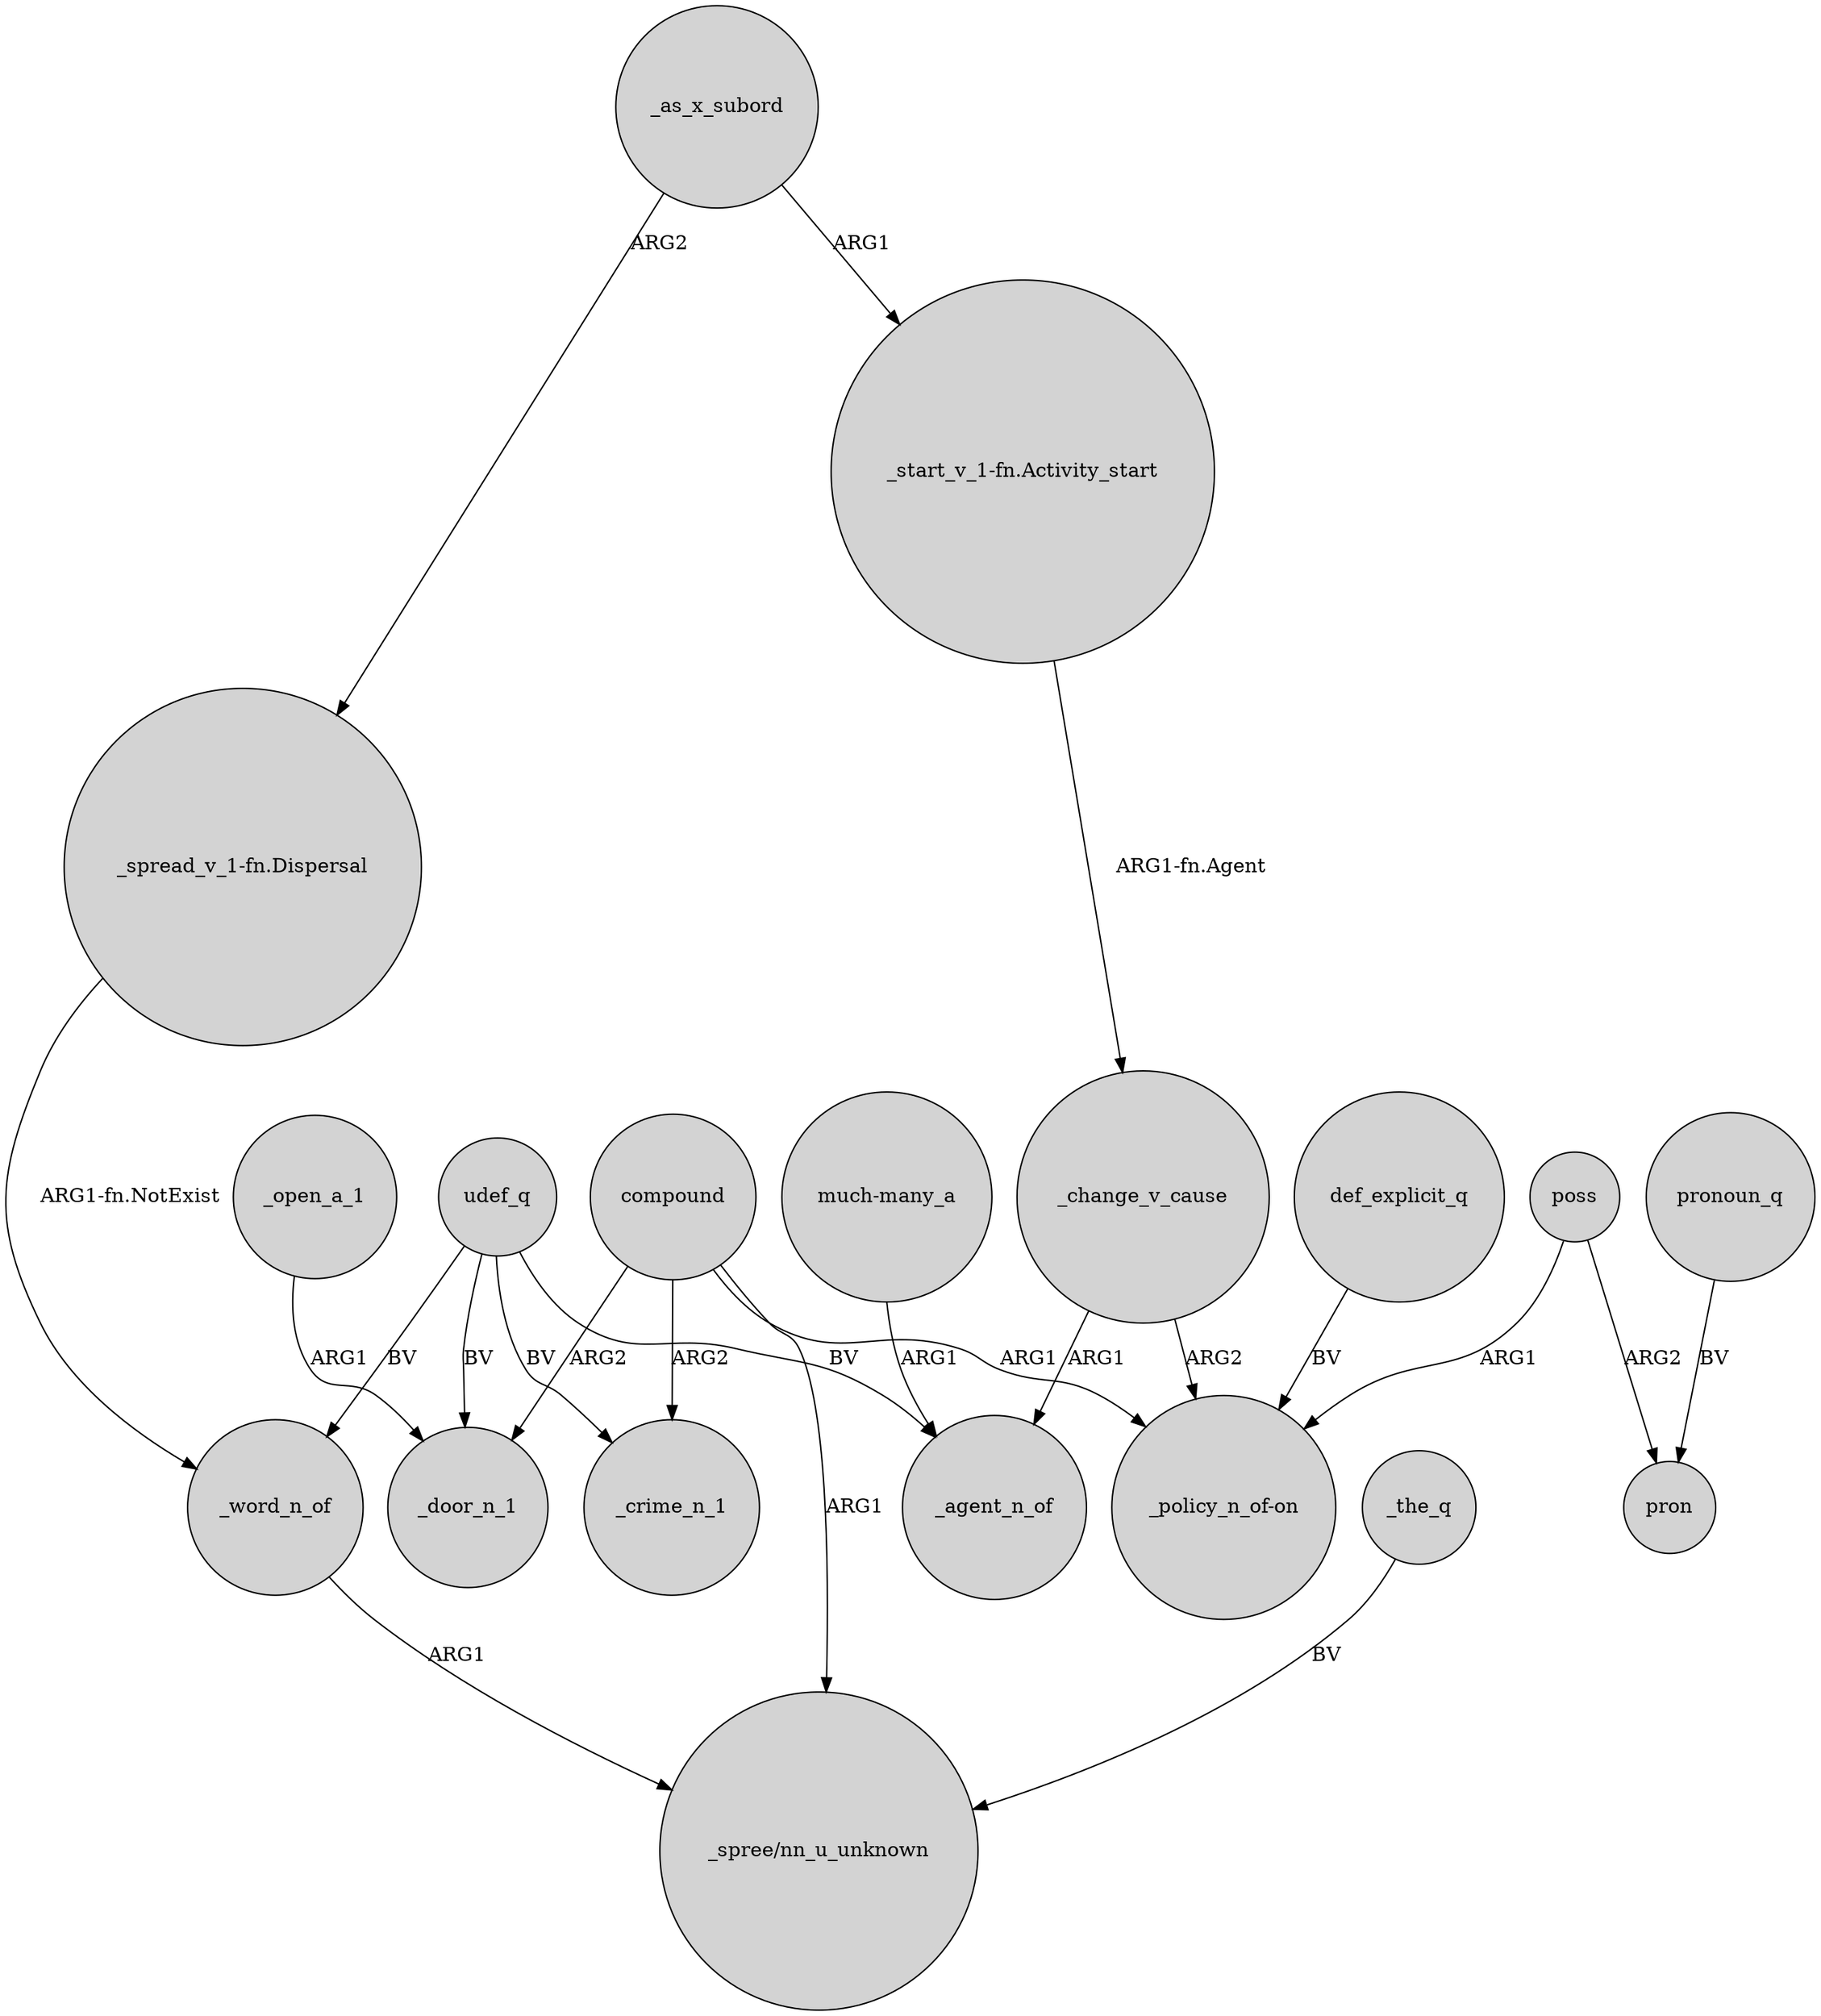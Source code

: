 digraph {
	node [shape=circle style=filled]
	udef_q -> _door_n_1 [label=BV]
	_the_q -> "_spree/nn_u_unknown" [label=BV]
	_as_x_subord -> "_start_v_1-fn.Activity_start" [label=ARG1]
	_word_n_of -> "_spree/nn_u_unknown" [label=ARG1]
	poss -> pron [label=ARG2]
	compound -> "_spree/nn_u_unknown" [label=ARG1]
	udef_q -> _word_n_of [label=BV]
	poss -> "_policy_n_of-on" [label=ARG1]
	def_explicit_q -> "_policy_n_of-on" [label=BV]
	"_spread_v_1-fn.Dispersal" -> _word_n_of [label="ARG1-fn.NotExist"]
	pronoun_q -> pron [label=BV]
	_as_x_subord -> "_spread_v_1-fn.Dispersal" [label=ARG2]
	compound -> "_policy_n_of-on" [label=ARG1]
	_change_v_cause -> "_policy_n_of-on" [label=ARG2]
	compound -> _crime_n_1 [label=ARG2]
	_open_a_1 -> _door_n_1 [label=ARG1]
	compound -> _door_n_1 [label=ARG2]
	udef_q -> _crime_n_1 [label=BV]
	_change_v_cause -> _agent_n_of [label=ARG1]
	"much-many_a" -> _agent_n_of [label=ARG1]
	"_start_v_1-fn.Activity_start" -> _change_v_cause [label="ARG1-fn.Agent"]
	udef_q -> _agent_n_of [label=BV]
}
